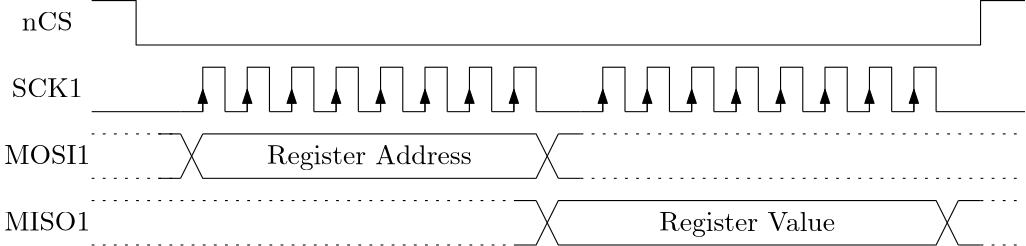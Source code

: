<?xml version="1.0"?>
<!DOCTYPE ipe SYSTEM "ipe.dtd">
<ipe version="70206" creator="Ipe 7.2.7">
<info created="D:20200224133247" modified="D:20200224134328"/>
<ipestyle name="basic">
<symbol name="arrow/arc(spx)">
<path stroke="sym-stroke" fill="sym-stroke" pen="sym-pen">
0 0 m
-1 0.333 l
-1 -0.333 l
h
</path>
</symbol>
<symbol name="arrow/farc(spx)">
<path stroke="sym-stroke" fill="white" pen="sym-pen">
0 0 m
-1 0.333 l
-1 -0.333 l
h
</path>
</symbol>
<symbol name="arrow/ptarc(spx)">
<path stroke="sym-stroke" fill="sym-stroke" pen="sym-pen">
0 0 m
-1 0.333 l
-0.8 0 l
-1 -0.333 l
h
</path>
</symbol>
<symbol name="arrow/fptarc(spx)">
<path stroke="sym-stroke" fill="white" pen="sym-pen">
0 0 m
-1 0.333 l
-0.8 0 l
-1 -0.333 l
h
</path>
</symbol>
<symbol name="mark/circle(sx)" transformations="translations">
<path fill="sym-stroke">
0.6 0 0 0.6 0 0 e
0.4 0 0 0.4 0 0 e
</path>
</symbol>
<symbol name="mark/disk(sx)" transformations="translations">
<path fill="sym-stroke">
0.6 0 0 0.6 0 0 e
</path>
</symbol>
<symbol name="mark/fdisk(sfx)" transformations="translations">
<group>
<path fill="sym-fill">
0.5 0 0 0.5 0 0 e
</path>
<path fill="sym-stroke" fillrule="eofill">
0.6 0 0 0.6 0 0 e
0.4 0 0 0.4 0 0 e
</path>
</group>
</symbol>
<symbol name="mark/box(sx)" transformations="translations">
<path fill="sym-stroke" fillrule="eofill">
-0.6 -0.6 m
0.6 -0.6 l
0.6 0.6 l
-0.6 0.6 l
h
-0.4 -0.4 m
0.4 -0.4 l
0.4 0.4 l
-0.4 0.4 l
h
</path>
</symbol>
<symbol name="mark/square(sx)" transformations="translations">
<path fill="sym-stroke">
-0.6 -0.6 m
0.6 -0.6 l
0.6 0.6 l
-0.6 0.6 l
h
</path>
</symbol>
<symbol name="mark/fsquare(sfx)" transformations="translations">
<group>
<path fill="sym-fill">
-0.5 -0.5 m
0.5 -0.5 l
0.5 0.5 l
-0.5 0.5 l
h
</path>
<path fill="sym-stroke" fillrule="eofill">
-0.6 -0.6 m
0.6 -0.6 l
0.6 0.6 l
-0.6 0.6 l
h
-0.4 -0.4 m
0.4 -0.4 l
0.4 0.4 l
-0.4 0.4 l
h
</path>
</group>
</symbol>
<symbol name="mark/cross(sx)" transformations="translations">
<group>
<path fill="sym-stroke">
-0.43 -0.57 m
0.57 0.43 l
0.43 0.57 l
-0.57 -0.43 l
h
</path>
<path fill="sym-stroke">
-0.43 0.57 m
0.57 -0.43 l
0.43 -0.57 l
-0.57 0.43 l
h
</path>
</group>
</symbol>
<symbol name="arrow/fnormal(spx)">
<path stroke="sym-stroke" fill="white" pen="sym-pen">
0 0 m
-1 0.333 l
-1 -0.333 l
h
</path>
</symbol>
<symbol name="arrow/pointed(spx)">
<path stroke="sym-stroke" fill="sym-stroke" pen="sym-pen">
0 0 m
-1 0.333 l
-0.8 0 l
-1 -0.333 l
h
</path>
</symbol>
<symbol name="arrow/fpointed(spx)">
<path stroke="sym-stroke" fill="white" pen="sym-pen">
0 0 m
-1 0.333 l
-0.8 0 l
-1 -0.333 l
h
</path>
</symbol>
<symbol name="arrow/linear(spx)">
<path stroke="sym-stroke" pen="sym-pen">
-1 0.333 m
0 0 l
-1 -0.333 l
</path>
</symbol>
<symbol name="arrow/fdouble(spx)">
<path stroke="sym-stroke" fill="white" pen="sym-pen">
0 0 m
-1 0.333 l
-1 -0.333 l
h
-1 0 m
-2 0.333 l
-2 -0.333 l
h
</path>
</symbol>
<symbol name="arrow/double(spx)">
<path stroke="sym-stroke" fill="sym-stroke" pen="sym-pen">
0 0 m
-1 0.333 l
-1 -0.333 l
h
-1 0 m
-2 0.333 l
-2 -0.333 l
h
</path>
</symbol>
<pen name="heavier" value="0.8"/>
<pen name="fat" value="1.2"/>
<pen name="ultrafat" value="2"/>
<symbolsize name="large" value="5"/>
<symbolsize name="small" value="2"/>
<symbolsize name="tiny" value="1.1"/>
<arrowsize name="large" value="10"/>
<arrowsize name="small" value="5"/>
<arrowsize name="tiny" value="3"/>
<color name="red" value="1 0 0"/>
<color name="green" value="0 1 0"/>
<color name="blue" value="0 0 1"/>
<color name="yellow" value="1 1 0"/>
<color name="orange" value="1 0.647 0"/>
<color name="gold" value="1 0.843 0"/>
<color name="purple" value="0.627 0.125 0.941"/>
<color name="gray" value="0.745"/>
<color name="brown" value="0.647 0.165 0.165"/>
<color name="navy" value="0 0 0.502"/>
<color name="pink" value="1 0.753 0.796"/>
<color name="seagreen" value="0.18 0.545 0.341"/>
<color name="turquoise" value="0.251 0.878 0.816"/>
<color name="violet" value="0.933 0.51 0.933"/>
<color name="darkblue" value="0 0 0.545"/>
<color name="darkcyan" value="0 0.545 0.545"/>
<color name="darkgray" value="0.663"/>
<color name="darkgreen" value="0 0.392 0"/>
<color name="darkmagenta" value="0.545 0 0.545"/>
<color name="darkorange" value="1 0.549 0"/>
<color name="darkred" value="0.545 0 0"/>
<color name="lightblue" value="0.678 0.847 0.902"/>
<color name="lightcyan" value="0.878 1 1"/>
<color name="lightgray" value="0.827"/>
<color name="lightgreen" value="0.565 0.933 0.565"/>
<color name="lightyellow" value="1 1 0.878"/>
<dashstyle name="dashed" value="[4] 0"/>
<dashstyle name="dotted" value="[1 3] 0"/>
<dashstyle name="dash dotted" value="[4 2 1 2] 0"/>
<dashstyle name="dash dot dotted" value="[4 2 1 2 1 2] 0"/>
<textsize name="large" value="\large"/>
<textsize name="Large" value="\Large"/>
<textsize name="LARGE" value="\LARGE"/>
<textsize name="huge" value="\huge"/>
<textsize name="Huge" value="\Huge"/>
<textsize name="small" value="\small"/>
<textsize name="footnote" value="\footnotesize"/>
<textsize name="tiny" value="\tiny"/>
<textstyle name="center" begin="\begin{center}" end="\end{center}"/>
<textstyle name="itemize" begin="\begin{itemize}" end="\end{itemize}"/>
<textstyle name="item" begin="\begin{itemize}\item{}" end="\end{itemize}"/>
<gridsize name="4 pts" value="4"/>
<gridsize name="8 pts (~3 mm)" value="8"/>
<gridsize name="16 pts (~6 mm)" value="16"/>
<gridsize name="32 pts (~12 mm)" value="32"/>
<gridsize name="10 pts (~3.5 mm)" value="10"/>
<gridsize name="20 pts (~7 mm)" value="20"/>
<gridsize name="14 pts (~5 mm)" value="14"/>
<gridsize name="28 pts (~10 mm)" value="28"/>
<gridsize name="56 pts (~20 mm)" value="56"/>
<anglesize name="90 deg" value="90"/>
<anglesize name="60 deg" value="60"/>
<anglesize name="45 deg" value="45"/>
<anglesize name="30 deg" value="30"/>
<anglesize name="22.5 deg" value="22.5"/>
<opacity name="10%" value="0.1"/>
<opacity name="30%" value="0.3"/>
<opacity name="50%" value="0.5"/>
<opacity name="75%" value="0.75"/>
<tiling name="falling" angle="-60" step="4" width="1"/>
<tiling name="rising" angle="30" step="4" width="1"/>
</ipestyle>
<page>
<layer name="alpha"/>
<view layers="alpha" active="alpha"/>
<text layer="alpha" matrix="1 0 0 1 0 12" transformations="translations" pos="96 792" stroke="black" type="minipage" width="32" height="5.898" depth="0.91" valign="top" style="center">nCS</text>
<text matrix="1 0 0 1 0 -36" transformations="translations" pos="96 792" stroke="black" type="minipage" width="32" height="5.898" depth="0.91" valign="top" style="center">MOSI1</text>
<text matrix="1 0 0 1 0 -12" transformations="translations" pos="96 792" stroke="black" type="minipage" width="32" height="5.898" depth="0.91" valign="top" style="center">SCK1</text>
<text matrix="1 0 0 1 0 -60" transformations="translations" pos="96 792" stroke="black" type="minipage" width="32" height="5.898" depth="0.91" valign="top" style="center">MISO1</text>
<path matrix="1 0 0 1 16 0" stroke="black" arrow="normal/small">
152 768 m
152 776 l
</path>
<path matrix="1 0 0 1 8 0" stroke="black">
152 768 m
160 768 l
160 784 l
168 784 l
168 768 l
168 768 l
</path>
<path matrix="1 0 0 1 32 0" stroke="black" arrow="normal/small">
152 768 m
152 776 l
</path>
<path matrix="1 0 0 1 24 0" stroke="black">
152 768 m
160 768 l
160 784 l
168 784 l
168 768 l
168 768 l
</path>
<path matrix="1 0 0 1 48 0" stroke="black" arrow="normal/small">
152 768 m
152 776 l
</path>
<path matrix="1 0 0 1 40 0" stroke="black">
152 768 m
160 768 l
160 784 l
168 784 l
168 768 l
168 768 l
</path>
<path matrix="1 0 0 1 64 0" stroke="black" arrow="normal/small">
152 768 m
152 776 l
</path>
<path matrix="1 0 0 1 56 0" stroke="black">
152 768 m
160 768 l
160 784 l
168 784 l
168 768 l
168 768 l
</path>
<path matrix="1 0 0 1 80 0" stroke="black" arrow="normal/small">
152 768 m
152 776 l
</path>
<path matrix="1 0 0 1 72 0" stroke="black">
152 768 m
160 768 l
160 784 l
168 784 l
168 768 l
168 768 l
</path>
<path matrix="1 0 0 1 96 0" stroke="black" arrow="normal/small">
152 768 m
152 776 l
</path>
<path matrix="1 0 0 1 88 0" stroke="black">
152 768 m
160 768 l
160 784 l
168 784 l
168 768 l
168 768 l
</path>
<path matrix="1 0 0 1 112 0" stroke="black" arrow="normal/small">
152 768 m
152 776 l
</path>
<path matrix="1 0 0 1 104 0" stroke="black">
152 768 m
160 768 l
160 784 l
168 784 l
168 768 l
168 768 l
</path>
<path matrix="1 0 0 1 128 0" stroke="black" arrow="normal/small">
152 768 m
152 776 l
</path>
<path matrix="1 0 0 1 120 0" stroke="black">
152 768 m
160 768 l
160 784 l
168 784 l
168 768 l
168 768 l
</path>
<path matrix="1 0 0 1 160 0" stroke="black" arrow="normal/small">
152 768 m
152 776 l
</path>
<path matrix="1 0 0 1 152 0" stroke="black">
152 768 m
160 768 l
160 784 l
168 784 l
168 768 l
168 768 l
</path>
<path matrix="1 0 0 1 176 0" stroke="black" arrow="normal/small">
152 768 m
152 776 l
</path>
<path matrix="1 0 0 1 168 0" stroke="black">
152 768 m
160 768 l
160 784 l
168 784 l
168 768 l
168 768 l
</path>
<path matrix="1 0 0 1 192 0" stroke="black" arrow="normal/small">
152 768 m
152 776 l
</path>
<path matrix="1 0 0 1 184 0" stroke="black">
152 768 m
160 768 l
160 784 l
168 784 l
168 768 l
168 768 l
</path>
<path matrix="1 0 0 1 208 0" stroke="black" arrow="normal/small">
152 768 m
152 776 l
</path>
<path matrix="1 0 0 1 200 0" stroke="black">
152 768 m
160 768 l
160 784 l
168 784 l
168 768 l
168 768 l
</path>
<path matrix="1 0 0 1 224 0" stroke="black" arrow="normal/small">
152 768 m
152 776 l
</path>
<path matrix="1 0 0 1 216 0" stroke="black">
152 768 m
160 768 l
160 784 l
168 784 l
168 768 l
168 768 l
</path>
<path matrix="1 0 0 1 240 0" stroke="black" arrow="normal/small">
152 768 m
152 776 l
</path>
<path matrix="1 0 0 1 232 0" stroke="black">
152 768 m
160 768 l
160 784 l
168 784 l
168 768 l
168 768 l
</path>
<path matrix="1 0 0 1 256 0" stroke="black" arrow="normal/small">
152 768 m
152 776 l
</path>
<path matrix="1 0 0 1 248 0" stroke="black">
152 768 m
160 768 l
160 784 l
168 784 l
168 768 l
168 768 l
</path>
<path matrix="1 0 0 1 272 0" stroke="black" arrow="normal/small">
152 768 m
152 776 l
</path>
<path matrix="1 0 0 1 264 0" stroke="black">
152 768 m
160 768 l
160 784 l
168 784 l
168 768 l
168 768 l
</path>
<path stroke="black">
128 768 m
160 768 l
</path>
<path matrix="1 0 0 1 16 0" stroke="black">
416 768 m
448 768 l
</path>
<path stroke="black">
288 768 m
304 768 l
</path>
<path stroke="black">
128 808 m
144 808 l
144 792 l
448 792 l
448 808 l
464 808 l
</path>
<path stroke="black">
440 736 m
448 736 l
</path>
<path stroke="black">
440 720 m
448 720 l
</path>
<path stroke="black" dash="dotted">
448 736 m
464 736 l
</path>
<path matrix="1 0 0 1 0 -16" stroke="black" dash="dotted">
448 736 m
464 736 l
</path>
<path stroke="black" dash="dotted">
128 760 m
160 760 l
</path>
<path stroke="black" dash="dotted">
128 744 m
160 744 l
</path>
<path stroke="black">
160 760 m
152 760 l
</path>
<path stroke="black">
160 744 m
152 744 l
</path>
<path stroke="black">
160 744 m
168 760 l
</path>
<path stroke="black">
168 760 m
288 760 l
296 744 l
</path>
<path stroke="black">
160 760 m
168 744 l
288 744 l
296 760 l
</path>
<path stroke="black">
296 760 m
304 760 l
</path>
<path stroke="black">
296 744 m
304 744 l
</path>
<path stroke="black" dash="dotted">
304 760 m
464 760 l
</path>
<path matrix="1 0 0 1 0 -16" stroke="black" dash="dotted">
304 760 m
464 760 l
</path>
<path stroke="black">
280 736 m
288 736 l
288 736 l
</path>
<path stroke="black">
288 736 m
296 720 l
432 720 l
440 736 l
</path>
<path stroke="black">
280 720 m
288 720 l
296 736 l
432 736 l
440 720 l
440 720 l
</path>
<path stroke="black" dash="dotted">
128 736 m
280 736 l
</path>
<path matrix="1 0 0 1 0 -16" stroke="black" dash="dotted">
128 736 m
280 736 l
</path>
<text transformations="translations" pos="168 756" stroke="black" type="minipage" width="120" height="6.926" depth="1.93" valign="top" style="center">Register Address</text>
<text transformations="translations" pos="296 732" stroke="black" type="minipage" width="136" height="6.926" depth="1.93" valign="top" style="center">Register Value</text>
</page>
</ipe>
